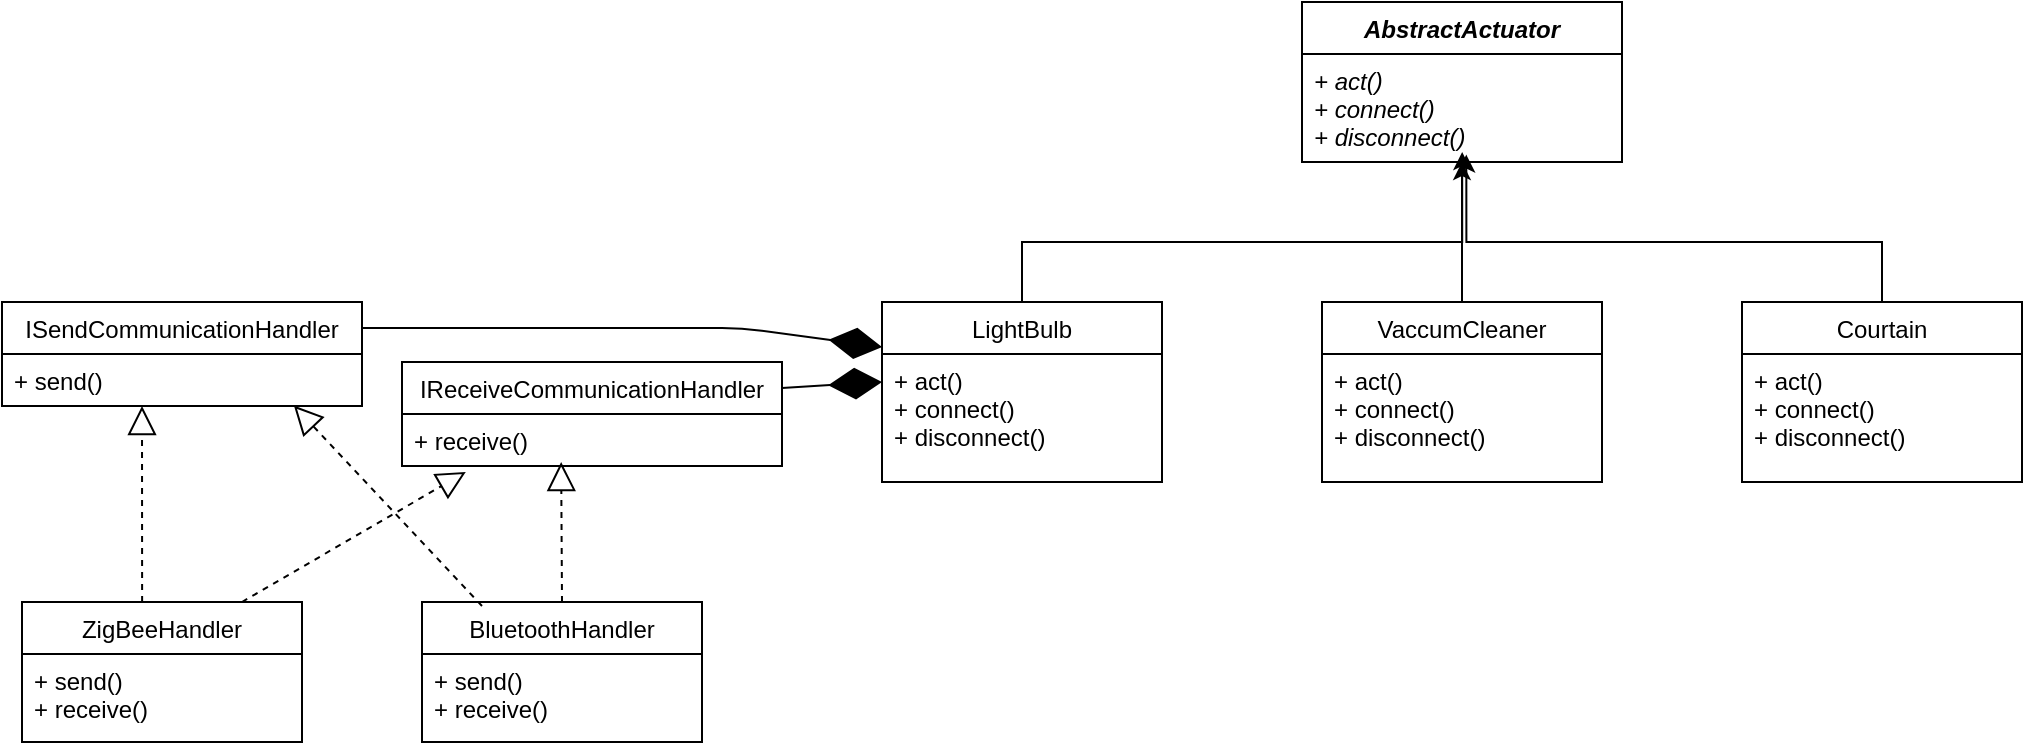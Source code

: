<mxfile version="13.7.8" type="device" pages="3"><diagram id="ro8GdG3NZLw4P2hUzosE" name="Actuator Domain"><mxGraphModel dx="1538" dy="846" grid="1" gridSize="10" guides="1" tooltips="1" connect="1" arrows="1" fold="1" page="1" pageScale="1" pageWidth="1100" pageHeight="850" math="0" shadow="0"><root><mxCell id="-OclRH18IVOowQMXRdL8-0"/><mxCell id="-OclRH18IVOowQMXRdL8-1" parent="-OclRH18IVOowQMXRdL8-0"/><mxCell id="TV2OSlmYSt5W_zbDsnPU-0" style="edgeStyle=orthogonalEdgeStyle;rounded=0;orthogonalLoop=1;jettySize=auto;html=1;" parent="-OclRH18IVOowQMXRdL8-1" source="TV2OSlmYSt5W_zbDsnPU-12" edge="1"><mxGeometry relative="1" as="geometry"><mxPoint x="750" y="120" as="targetPoint"/></mxGeometry></mxCell><mxCell id="TV2OSlmYSt5W_zbDsnPU-1" style="edgeStyle=orthogonalEdgeStyle;rounded=0;orthogonalLoop=1;jettySize=auto;html=1;entryX=0.451;entryY=1.012;entryDx=0;entryDy=0;entryPerimeter=0;" parent="-OclRH18IVOowQMXRdL8-1" source="TV2OSlmYSt5W_zbDsnPU-14" edge="1"><mxGeometry relative="1" as="geometry"><mxPoint x="752.16" y="116.312" as="targetPoint"/><Array as="points"><mxPoint x="960" y="160"/><mxPoint x="752" y="160"/></Array></mxGeometry></mxCell><mxCell id="TV2OSlmYSt5W_zbDsnPU-2" style="edgeStyle=orthogonalEdgeStyle;rounded=0;orthogonalLoop=1;jettySize=auto;html=1;entryX=0.438;entryY=0.962;entryDx=0;entryDy=0;entryPerimeter=0;" parent="-OclRH18IVOowQMXRdL8-1" source="TV2OSlmYSt5W_zbDsnPU-10" edge="1"><mxGeometry relative="1" as="geometry"><mxPoint x="750.08" y="115.012" as="targetPoint"/><Array as="points"><mxPoint x="530" y="160"/><mxPoint x="750" y="160"/></Array></mxGeometry></mxCell><mxCell id="TV2OSlmYSt5W_zbDsnPU-3" value="" style="endArrow=diamondThin;endFill=1;endSize=24;html=1;exitX=1;exitY=0.25;exitDx=0;exitDy=0;" parent="-OclRH18IVOowQMXRdL8-1" source="TV2OSlmYSt5W_zbDsnPU-8" edge="1"><mxGeometry width="160" relative="1" as="geometry"><mxPoint x="370" y="230" as="sourcePoint"/><mxPoint x="460" y="230" as="targetPoint"/></mxGeometry></mxCell><mxCell id="TV2OSlmYSt5W_zbDsnPU-10" value="LightBulb" style="swimlane;fontStyle=0;childLayout=stackLayout;horizontal=1;startSize=26;fillColor=none;horizontalStack=0;resizeParent=1;resizeParentMax=0;resizeLast=0;collapsible=1;marginBottom=0;" parent="-OclRH18IVOowQMXRdL8-1" vertex="1"><mxGeometry x="460" y="190" width="140" height="90" as="geometry"/></mxCell><mxCell id="TV2OSlmYSt5W_zbDsnPU-11" value="+ act()&#10;+ connect()&#10;+ disconnect()" style="text;strokeColor=none;fillColor=none;align=left;verticalAlign=top;spacingLeft=4;spacingRight=4;overflow=hidden;rotatable=0;points=[[0,0.5],[1,0.5]];portConstraint=eastwest;fontStyle=0" parent="TV2OSlmYSt5W_zbDsnPU-10" vertex="1"><mxGeometry y="26" width="140" height="64" as="geometry"/></mxCell><mxCell id="TV2OSlmYSt5W_zbDsnPU-12" value="VaccumCleaner" style="swimlane;fontStyle=0;childLayout=stackLayout;horizontal=1;startSize=26;fillColor=none;horizontalStack=0;resizeParent=1;resizeParentMax=0;resizeLast=0;collapsible=1;marginBottom=0;" parent="-OclRH18IVOowQMXRdL8-1" vertex="1"><mxGeometry x="680" y="190" width="140" height="90" as="geometry"/></mxCell><mxCell id="TV2OSlmYSt5W_zbDsnPU-13" value="+ act()&#10;+ connect()&#10;+ disconnect()" style="text;strokeColor=none;fillColor=none;align=left;verticalAlign=top;spacingLeft=4;spacingRight=4;overflow=hidden;rotatable=0;points=[[0,0.5],[1,0.5]];portConstraint=eastwest;" parent="TV2OSlmYSt5W_zbDsnPU-12" vertex="1"><mxGeometry y="26" width="140" height="64" as="geometry"/></mxCell><mxCell id="TV2OSlmYSt5W_zbDsnPU-14" value="Courtain" style="swimlane;fontStyle=0;childLayout=stackLayout;horizontal=1;startSize=26;fillColor=none;horizontalStack=0;resizeParent=1;resizeParentMax=0;resizeLast=0;collapsible=1;marginBottom=0;" parent="-OclRH18IVOowQMXRdL8-1" vertex="1"><mxGeometry x="890" y="190" width="140" height="90" as="geometry"/></mxCell><mxCell id="TV2OSlmYSt5W_zbDsnPU-15" value="+ act()&#10;+ connect()&#10;+ disconnect()" style="text;strokeColor=none;fillColor=none;align=left;verticalAlign=top;spacingLeft=4;spacingRight=4;overflow=hidden;rotatable=0;points=[[0,0.5],[1,0.5]];portConstraint=eastwest;" parent="TV2OSlmYSt5W_zbDsnPU-14" vertex="1"><mxGeometry y="26" width="140" height="64" as="geometry"/></mxCell><mxCell id="mn8QlTB1GQbyI71_WtXp-2" value="" style="endArrow=diamondThin;endFill=1;endSize=24;html=1;entryX=0;entryY=0.25;entryDx=0;entryDy=0;exitX=1;exitY=0.25;exitDx=0;exitDy=0;" parent="-OclRH18IVOowQMXRdL8-1" source="mn8QlTB1GQbyI71_WtXp-0" target="TV2OSlmYSt5W_zbDsnPU-10" edge="1"><mxGeometry width="160" relative="1" as="geometry"><mxPoint x="370" y="125.58" as="sourcePoint"/><mxPoint x="460" y="125.58" as="targetPoint"/><Array as="points"><mxPoint x="390" y="203"/></Array></mxGeometry></mxCell><mxCell id="mn8QlTB1GQbyI71_WtXp-0" value="ISendCommunicationHandler" style="swimlane;fontStyle=0;childLayout=stackLayout;horizontal=1;startSize=26;fillColor=none;horizontalStack=0;resizeParent=1;resizeParentMax=0;resizeLast=0;collapsible=1;marginBottom=0;" parent="-OclRH18IVOowQMXRdL8-1" vertex="1"><mxGeometry x="20" y="190" width="180" height="52" as="geometry"/></mxCell><mxCell id="mn8QlTB1GQbyI71_WtXp-1" value="+ send()" style="text;strokeColor=none;fillColor=none;align=left;verticalAlign=top;spacingLeft=4;spacingRight=4;overflow=hidden;rotatable=0;points=[[0,0.5],[1,0.5]];portConstraint=eastwest;" parent="mn8QlTB1GQbyI71_WtXp-0" vertex="1"><mxGeometry y="26" width="180" height="26" as="geometry"/></mxCell><mxCell id="TV2OSlmYSt5W_zbDsnPU-8" value="IReceiveCommunicationHandler" style="swimlane;fontStyle=0;childLayout=stackLayout;horizontal=1;startSize=26;fillColor=none;horizontalStack=0;resizeParent=1;resizeParentMax=0;resizeLast=0;collapsible=1;marginBottom=0;" parent="-OclRH18IVOowQMXRdL8-1" vertex="1"><mxGeometry x="220" y="220" width="190" height="52" as="geometry"/></mxCell><mxCell id="TV2OSlmYSt5W_zbDsnPU-9" value="+ receive()" style="text;strokeColor=none;fillColor=none;align=left;verticalAlign=top;spacingLeft=4;spacingRight=4;overflow=hidden;rotatable=0;points=[[0,0.5],[1,0.5]];portConstraint=eastwest;" parent="TV2OSlmYSt5W_zbDsnPU-8" vertex="1"><mxGeometry y="26" width="190" height="26" as="geometry"/></mxCell><mxCell id="TV2OSlmYSt5W_zbDsnPU-6" value="BluetoothHandler" style="swimlane;fontStyle=0;childLayout=stackLayout;horizontal=1;startSize=26;fillColor=none;horizontalStack=0;resizeParent=1;resizeParentMax=0;resizeLast=0;collapsible=1;marginBottom=0;" parent="-OclRH18IVOowQMXRdL8-1" vertex="1"><mxGeometry x="230" y="340" width="140" height="70" as="geometry"/></mxCell><mxCell id="TV2OSlmYSt5W_zbDsnPU-7" value="+ send()&#10;+ receive()" style="text;strokeColor=none;fillColor=none;align=left;verticalAlign=top;spacingLeft=4;spacingRight=4;overflow=hidden;rotatable=0;points=[[0,0.5],[1,0.5]];portConstraint=eastwest;" parent="TV2OSlmYSt5W_zbDsnPU-6" vertex="1"><mxGeometry y="26" width="140" height="44" as="geometry"/></mxCell><mxCell id="TV2OSlmYSt5W_zbDsnPU-18" value="ZigBeeHandler" style="swimlane;fontStyle=0;childLayout=stackLayout;horizontal=1;startSize=26;fillColor=none;horizontalStack=0;resizeParent=1;resizeParentMax=0;resizeLast=0;collapsible=1;marginBottom=0;" parent="-OclRH18IVOowQMXRdL8-1" vertex="1"><mxGeometry x="30" y="340" width="140" height="70" as="geometry"/></mxCell><mxCell id="TV2OSlmYSt5W_zbDsnPU-19" value="+ send()&#10;+ receive()" style="text;strokeColor=none;fillColor=none;align=left;verticalAlign=top;spacingLeft=4;spacingRight=4;overflow=hidden;rotatable=0;points=[[0,0.5],[1,0.5]];portConstraint=eastwest;" parent="TV2OSlmYSt5W_zbDsnPU-18" vertex="1"><mxGeometry y="26" width="140" height="44" as="geometry"/></mxCell><mxCell id="mn8QlTB1GQbyI71_WtXp-5" value="" style="endArrow=block;dashed=1;endFill=0;endSize=12;html=1;" parent="-OclRH18IVOowQMXRdL8-1" edge="1"><mxGeometry width="160" relative="1" as="geometry"><mxPoint x="300" y="340" as="sourcePoint"/><mxPoint x="299.58" y="270" as="targetPoint"/></mxGeometry></mxCell><mxCell id="mn8QlTB1GQbyI71_WtXp-6" value="" style="endArrow=block;dashed=1;endFill=0;endSize=12;html=1;entryX=0.811;entryY=0.993;entryDx=0;entryDy=0;entryPerimeter=0;" parent="-OclRH18IVOowQMXRdL8-1" target="mn8QlTB1GQbyI71_WtXp-1" edge="1"><mxGeometry width="160" relative="1" as="geometry"><mxPoint x="260" y="342" as="sourcePoint"/><mxPoint x="260.0" y="272" as="targetPoint"/></mxGeometry></mxCell><mxCell id="mn8QlTB1GQbyI71_WtXp-7" value="" style="endArrow=block;dashed=1;endFill=0;endSize=12;html=1;entryX=0.168;entryY=1.113;entryDx=0;entryDy=0;entryPerimeter=0;" parent="-OclRH18IVOowQMXRdL8-1" target="TV2OSlmYSt5W_zbDsnPU-9" edge="1"><mxGeometry width="160" relative="1" as="geometry"><mxPoint x="140" y="340.0" as="sourcePoint"/><mxPoint x="190" y="259.82" as="targetPoint"/></mxGeometry></mxCell><mxCell id="mn8QlTB1GQbyI71_WtXp-8" value="" style="endArrow=block;dashed=1;endFill=0;endSize=12;html=1;exitX=0.429;exitY=0;exitDx=0;exitDy=0;exitPerimeter=0;" parent="-OclRH18IVOowQMXRdL8-1" source="TV2OSlmYSt5W_zbDsnPU-18" edge="1"><mxGeometry width="160" relative="1" as="geometry"><mxPoint x="90.42" y="312" as="sourcePoint"/><mxPoint x="90.0" y="242" as="targetPoint"/></mxGeometry></mxCell><mxCell id="SJkpeTOXxIacqq6Zwf7n-0" value="AbstractActuator" style="swimlane;fontStyle=3;align=center;verticalAlign=top;childLayout=stackLayout;horizontal=1;startSize=26;horizontalStack=0;resizeParent=1;resizeParentMax=0;resizeLast=0;collapsible=1;marginBottom=0;" parent="-OclRH18IVOowQMXRdL8-1" vertex="1"><mxGeometry x="670" y="40" width="160" height="80" as="geometry"/></mxCell><mxCell id="SJkpeTOXxIacqq6Zwf7n-1" value="+ act()&#10;+ connect()&#10;+ disconnect()" style="text;strokeColor=none;fillColor=none;align=left;verticalAlign=top;spacingLeft=4;spacingRight=4;overflow=hidden;rotatable=0;points=[[0,0.5],[1,0.5]];portConstraint=eastwest;fontStyle=2" parent="SJkpeTOXxIacqq6Zwf7n-0" vertex="1"><mxGeometry y="26" width="160" height="54" as="geometry"/></mxCell></root></mxGraphModel></diagram><diagram id="LzM7N2_sgFwmF0wurs1R" name="Sensor Domain"><mxGraphModel dx="1538" dy="846" grid="1" gridSize="10" guides="1" tooltips="1" connect="1" arrows="1" fold="1" page="1" pageScale="1" pageWidth="1100" pageHeight="850" math="0" shadow="0"><root><mxCell id="41asLU3Lht6zcD7Gur9A-0"/><mxCell id="41asLU3Lht6zcD7Gur9A-1" parent="41asLU3Lht6zcD7Gur9A-0"/><mxCell id="iwNY-yz3CutK-7QVfWqB-15" style="edgeStyle=orthogonalEdgeStyle;rounded=0;orthogonalLoop=1;jettySize=auto;html=1;" parent="41asLU3Lht6zcD7Gur9A-1" source="iwNY-yz3CutK-7QVfWqB-4" edge="1"><mxGeometry relative="1" as="geometry"><mxPoint x="750" y="140" as="targetPoint"/></mxGeometry></mxCell><mxCell id="iwNY-yz3CutK-7QVfWqB-16" style="edgeStyle=orthogonalEdgeStyle;rounded=0;orthogonalLoop=1;jettySize=auto;html=1;" parent="41asLU3Lht6zcD7Gur9A-1" source="iwNY-yz3CutK-7QVfWqB-8" target="41asLU3Lht6zcD7Gur9A-15" edge="1"><mxGeometry relative="1" as="geometry"/></mxCell><mxCell id="iwNY-yz3CutK-7QVfWqB-14" style="edgeStyle=orthogonalEdgeStyle;rounded=0;orthogonalLoop=1;jettySize=auto;html=1;entryX=-0.012;entryY=0.605;entryDx=0;entryDy=0;entryPerimeter=0;" parent="41asLU3Lht6zcD7Gur9A-1" source="iwNY-yz3CutK-7QVfWqB-0" target="41asLU3Lht6zcD7Gur9A-15" edge="1"><mxGeometry relative="1" as="geometry"/></mxCell><mxCell id="iwNY-yz3CutK-7QVfWqB-17" value="" style="endArrow=diamondThin;endFill=1;endSize=24;html=1;" parent="41asLU3Lht6zcD7Gur9A-1" edge="1"><mxGeometry width="160" relative="1" as="geometry"><mxPoint x="370" y="220" as="sourcePoint"/><mxPoint x="460" y="220" as="targetPoint"/></mxGeometry></mxCell><mxCell id="iwNY-yz3CutK-7QVfWqB-28" style="edgeStyle=orthogonalEdgeStyle;rounded=0;orthogonalLoop=1;jettySize=auto;html=1;" parent="41asLU3Lht6zcD7Gur9A-1" edge="1"><mxGeometry relative="1" as="geometry"><mxPoint x="140" y="349" as="sourcePoint"/><mxPoint x="300" y="248" as="targetPoint"/><Array as="points"><mxPoint x="140" y="310"/><mxPoint x="300" y="310"/></Array></mxGeometry></mxCell><mxCell id="iwNY-yz3CutK-7QVfWqB-29" style="edgeStyle=orthogonalEdgeStyle;rounded=0;orthogonalLoop=1;jettySize=auto;html=1;" parent="41asLU3Lht6zcD7Gur9A-1" edge="1"><mxGeometry relative="1" as="geometry"><mxPoint x="300" y="349" as="sourcePoint"/><mxPoint x="300" y="248" as="targetPoint"/><Array as="points"><mxPoint x="300" y="300"/><mxPoint x="300" y="300"/></Array></mxGeometry></mxCell><mxCell id="iwNY-yz3CutK-7QVfWqB-0" value="TemperatureSensor" style="swimlane;fontStyle=0;childLayout=stackLayout;horizontal=1;startSize=26;fillColor=none;horizontalStack=0;resizeParent=1;resizeParentMax=0;resizeLast=0;collapsible=1;marginBottom=0;" parent="41asLU3Lht6zcD7Gur9A-1" vertex="1"><mxGeometry x="460" y="190" width="140" height="100" as="geometry"/></mxCell><mxCell id="iwNY-yz3CutK-7QVfWqB-3" value="+ sense()&#10;+ sendInfo()&#10;+ connect()&#10;+disconnect()" style="text;strokeColor=none;fillColor=none;align=left;verticalAlign=top;spacingLeft=4;spacingRight=4;overflow=hidden;rotatable=0;points=[[0,0.5],[1,0.5]];portConstraint=eastwest;fontStyle=0" parent="iwNY-yz3CutK-7QVfWqB-0" vertex="1"><mxGeometry y="26" width="140" height="74" as="geometry"/></mxCell><mxCell id="iwNY-yz3CutK-7QVfWqB-4" value="HumiditySensor" style="swimlane;fontStyle=0;childLayout=stackLayout;horizontal=1;startSize=26;fillColor=none;horizontalStack=0;resizeParent=1;resizeParentMax=0;resizeLast=0;collapsible=1;marginBottom=0;" parent="41asLU3Lht6zcD7Gur9A-1" vertex="1"><mxGeometry x="680" y="190" width="140" height="100" as="geometry"/></mxCell><mxCell id="iwNY-yz3CutK-7QVfWqB-7" value="+ sense()&#10;+ sendInfo()&#10;+ connect()&#10;+disconnect()" style="text;strokeColor=none;fillColor=none;align=left;verticalAlign=top;spacingLeft=4;spacingRight=4;overflow=hidden;rotatable=0;points=[[0,0.5],[1,0.5]];portConstraint=eastwest;fontStyle=0" parent="iwNY-yz3CutK-7QVfWqB-4" vertex="1"><mxGeometry y="26" width="140" height="74" as="geometry"/></mxCell><mxCell id="iwNY-yz3CutK-7QVfWqB-8" value="MotionSensor" style="swimlane;fontStyle=0;childLayout=stackLayout;horizontal=1;startSize=26;fillColor=none;horizontalStack=0;resizeParent=1;resizeParentMax=0;resizeLast=0;collapsible=1;marginBottom=0;" parent="41asLU3Lht6zcD7Gur9A-1" vertex="1"><mxGeometry x="890" y="190" width="140" height="100" as="geometry"/></mxCell><mxCell id="iwNY-yz3CutK-7QVfWqB-11" value="+ sense()&#10;+ sendInfo()&#10;+ connect()&#10;+disconnect()" style="text;strokeColor=none;fillColor=none;align=left;verticalAlign=top;spacingLeft=4;spacingRight=4;overflow=hidden;rotatable=0;points=[[0,0.5],[1,0.5]];portConstraint=eastwest;" parent="iwNY-yz3CutK-7QVfWqB-8" vertex="1"><mxGeometry y="26" width="140" height="74" as="geometry"/></mxCell><mxCell id="41asLU3Lht6zcD7Gur9A-12" value="AbstractSensor" style="swimlane;fontStyle=2;childLayout=stackLayout;horizontal=1;startSize=26;fillColor=none;horizontalStack=0;resizeParent=1;resizeParentMax=0;resizeLast=0;collapsible=1;marginBottom=0;" parent="41asLU3Lht6zcD7Gur9A-1" vertex="1"><mxGeometry x="690" y="40" width="140" height="100" as="geometry"/></mxCell><mxCell id="41asLU3Lht6zcD7Gur9A-15" value="+ sense()&#10;+ sendInfo()&#10;+ connect()&#10;+disconnect()" style="text;strokeColor=none;fillColor=none;align=left;verticalAlign=top;spacingLeft=4;spacingRight=4;overflow=hidden;rotatable=0;points=[[0,0.5],[1,0.5]];portConstraint=eastwest;fontStyle=2" parent="41asLU3Lht6zcD7Gur9A-12" vertex="1"><mxGeometry y="26" width="140" height="74" as="geometry"/></mxCell><mxCell id="4bAZQ9S9QI_AGE8DXz9m-0" value="ISendCommunicationHandler" style="swimlane;fontStyle=0;childLayout=stackLayout;horizontal=1;startSize=26;fillColor=none;horizontalStack=0;resizeParent=1;resizeParentMax=0;resizeLast=0;collapsible=1;marginBottom=0;" parent="41asLU3Lht6zcD7Gur9A-1" vertex="1"><mxGeometry x="190" y="200" width="180" height="52" as="geometry"/></mxCell><mxCell id="4bAZQ9S9QI_AGE8DXz9m-1" value="+ send()" style="text;strokeColor=none;fillColor=none;align=left;verticalAlign=top;spacingLeft=4;spacingRight=4;overflow=hidden;rotatable=0;points=[[0,0.5],[1,0.5]];portConstraint=eastwest;" parent="4bAZQ9S9QI_AGE8DXz9m-0" vertex="1"><mxGeometry y="26" width="180" height="26" as="geometry"/></mxCell><mxCell id="lV36Ht6xcKgJVDreybua-4" value="BluetoothHandler" style="swimlane;fontStyle=0;childLayout=stackLayout;horizontal=1;startSize=26;fillColor=none;horizontalStack=0;resizeParent=1;resizeParentMax=0;resizeLast=0;collapsible=1;marginBottom=0;" parent="41asLU3Lht6zcD7Gur9A-1" vertex="1"><mxGeometry x="240" y="350" width="140" height="70" as="geometry"/></mxCell><mxCell id="lV36Ht6xcKgJVDreybua-5" value="+ send()&#10;+ receive()" style="text;strokeColor=none;fillColor=none;align=left;verticalAlign=top;spacingLeft=4;spacingRight=4;overflow=hidden;rotatable=0;points=[[0,0.5],[1,0.5]];portConstraint=eastwest;" parent="lV36Ht6xcKgJVDreybua-4" vertex="1"><mxGeometry y="26" width="140" height="44" as="geometry"/></mxCell><mxCell id="lV36Ht6xcKgJVDreybua-6" value="ZigBeeHandler" style="swimlane;fontStyle=0;childLayout=stackLayout;horizontal=1;startSize=26;fillColor=none;horizontalStack=0;resizeParent=1;resizeParentMax=0;resizeLast=0;collapsible=1;marginBottom=0;" parent="41asLU3Lht6zcD7Gur9A-1" vertex="1"><mxGeometry x="40" y="350" width="140" height="70" as="geometry"/></mxCell><mxCell id="lV36Ht6xcKgJVDreybua-7" value="+ send()&#10;+ receive()" style="text;strokeColor=none;fillColor=none;align=left;verticalAlign=top;spacingLeft=4;spacingRight=4;overflow=hidden;rotatable=0;points=[[0,0.5],[1,0.5]];portConstraint=eastwest;" parent="lV36Ht6xcKgJVDreybua-6" vertex="1"><mxGeometry y="26" width="140" height="44" as="geometry"/></mxCell></root></mxGraphModel></diagram><diagram id="-DA3yOhJrs75YxF_aAcX" name="Page-6"><mxGraphModel dx="3297" dy="1209" grid="1" gridSize="10" guides="1" tooltips="1" connect="1" arrows="1" fold="1" page="1" pageScale="1" pageWidth="1100" pageHeight="850" math="0" shadow="0"><root><mxCell id="s73eVonxJGU-Df75ncPL-0"/><mxCell id="s73eVonxJGU-Df75ncPL-1" parent="s73eVonxJGU-Df75ncPL-0"/><mxCell id="da1yrMn-F6lypCbw3D-A-13" value="" style="endArrow=none;html=1;" edge="1" parent="s73eVonxJGU-Df75ncPL-1"><mxGeometry width="50" height="50" relative="1" as="geometry"><mxPoint x="300" y="410" as="sourcePoint"/><mxPoint x="730" y="410" as="targetPoint"/></mxGeometry></mxCell><mxCell id="da1yrMn-F6lypCbw3D-A-14" value="" style="endArrow=classic;html=1;entryX=0.5;entryY=1.037;entryDx=0;entryDy=0;entryPerimeter=0;" edge="1" parent="s73eVonxJGU-Df75ncPL-1" target="da1yrMn-F6lypCbw3D-A-10"><mxGeometry width="50" height="50" relative="1" as="geometry"><mxPoint x="519.71" y="410" as="sourcePoint"/><mxPoint x="519.71" y="380" as="targetPoint"/></mxGeometry></mxCell><mxCell id="da1yrMn-F6lypCbw3D-A-15" value="" style="endArrow=none;html=1;" edge="1" parent="s73eVonxJGU-Df75ncPL-1"><mxGeometry width="50" height="50" relative="1" as="geometry"><mxPoint x="299.58" y="460" as="sourcePoint"/><mxPoint x="299.58" y="410" as="targetPoint"/></mxGeometry></mxCell><mxCell id="da1yrMn-F6lypCbw3D-A-16" value="" style="endArrow=none;html=1;" edge="1" parent="s73eVonxJGU-Df75ncPL-1"><mxGeometry width="50" height="50" relative="1" as="geometry"><mxPoint x="519.71" y="460" as="sourcePoint"/><mxPoint x="519.71" y="410" as="targetPoint"/></mxGeometry></mxCell><mxCell id="da1yrMn-F6lypCbw3D-A-17" value="" style="endArrow=none;html=1;" edge="1" parent="s73eVonxJGU-Df75ncPL-1"><mxGeometry width="50" height="50" relative="1" as="geometry"><mxPoint x="729.71" y="460" as="sourcePoint"/><mxPoint x="729.71" y="410" as="targetPoint"/></mxGeometry></mxCell><mxCell id="da1yrMn-F6lypCbw3D-A-18" value="implements" style="text;html=1;strokeColor=none;fillColor=none;align=center;verticalAlign=middle;whiteSpace=wrap;rounded=0;" vertex="1" parent="s73eVonxJGU-Df75ncPL-1"><mxGeometry x="540" y="390" width="40" height="20" as="geometry"/></mxCell><mxCell id="yHA-x2E08DUfk_bQ417R-17" value="" style="endArrow=none;html=1;" edge="1" parent="s73eVonxJGU-Df75ncPL-1"><mxGeometry width="50" height="50" relative="1" as="geometry"><mxPoint x="-850" y="336" as="sourcePoint"/><mxPoint x="-420.0" y="336" as="targetPoint"/></mxGeometry></mxCell><mxCell id="yHA-x2E08DUfk_bQ417R-18" value="" style="endArrow=classic;html=1;" edge="1" parent="s73eVonxJGU-Df75ncPL-1"><mxGeometry width="50" height="50" relative="1" as="geometry"><mxPoint x="-630.29" y="336" as="sourcePoint"/><mxPoint x="-630" y="290" as="targetPoint"/></mxGeometry></mxCell><mxCell id="yHA-x2E08DUfk_bQ417R-19" value="" style="endArrow=none;html=1;" edge="1" parent="s73eVonxJGU-Df75ncPL-1"><mxGeometry width="50" height="50" relative="1" as="geometry"><mxPoint x="-850.42" y="386" as="sourcePoint"/><mxPoint x="-850.42" y="336" as="targetPoint"/></mxGeometry></mxCell><mxCell id="yHA-x2E08DUfk_bQ417R-20" value="" style="endArrow=none;html=1;" edge="1" parent="s73eVonxJGU-Df75ncPL-1"><mxGeometry width="50" height="50" relative="1" as="geometry"><mxPoint x="-630.29" y="386" as="sourcePoint"/><mxPoint x="-630.29" y="336" as="targetPoint"/></mxGeometry></mxCell><mxCell id="yHA-x2E08DUfk_bQ417R-21" value="" style="endArrow=none;html=1;" edge="1" parent="s73eVonxJGU-Df75ncPL-1"><mxGeometry width="50" height="50" relative="1" as="geometry"><mxPoint x="-420.29" y="386" as="sourcePoint"/><mxPoint x="-420.29" y="336" as="targetPoint"/></mxGeometry></mxCell><mxCell id="yHA-x2E08DUfk_bQ417R-33" value="implements" style="text;html=1;strokeColor=none;fillColor=none;align=center;verticalAlign=middle;whiteSpace=wrap;rounded=0;" vertex="1" parent="s73eVonxJGU-Df75ncPL-1"><mxGeometry x="-610" y="316" width="40" height="20" as="geometry"/></mxCell><mxCell id="yHA-x2E08DUfk_bQ417R-40" value="" style="endArrow=classic;html=1;exitX=1.013;exitY=0.582;exitDx=0;exitDy=0;exitPerimeter=0;" edge="1" parent="s73eVonxJGU-Df75ncPL-1" source="yHA-x2E08DUfk_bQ417R-30"><mxGeometry width="50" height="50" relative="1" as="geometry"><mxPoint x="-540" y="261" as="sourcePoint"/><mxPoint x="-360" y="261" as="targetPoint"/></mxGeometry></mxCell><mxCell id="yHA-x2E08DUfk_bQ417R-42" value="(subject)" style="text;html=1;strokeColor=none;fillColor=none;align=center;verticalAlign=middle;whiteSpace=wrap;rounded=0;" vertex="1" parent="s73eVonxJGU-Df75ncPL-1"><mxGeometry x="-970" y="160" width="40" height="20" as="geometry"/></mxCell><mxCell id="yHA-x2E08DUfk_bQ417R-44" value="uses" style="text;html=1;strokeColor=none;fillColor=none;align=center;verticalAlign=middle;whiteSpace=wrap;rounded=0;" vertex="1" parent="s73eVonxJGU-Df75ncPL-1"><mxGeometry x="-500" y="240" width="40" height="20" as="geometry"/></mxCell><mxCell id="yHA-x2E08DUfk_bQ417R-48" value="" style="endArrow=diamondThin;endFill=1;endSize=24;html=1;" edge="1" parent="s73eVonxJGU-Df75ncPL-1"><mxGeometry width="160" relative="1" as="geometry"><mxPoint x="-870" y="255.58" as="sourcePoint"/><mxPoint x="-710" y="255.58" as="targetPoint"/></mxGeometry></mxCell><mxCell id="yHA-x2E08DUfk_bQ417R-50" value="" style="endArrow=diamondThin;endFill=1;endSize=24;html=1;" edge="1" parent="s73eVonxJGU-Df75ncPL-1"><mxGeometry width="160" relative="1" as="geometry"><mxPoint x="350" y="169" as="sourcePoint"/><mxPoint x="220" y="169" as="targetPoint"/></mxGeometry></mxCell><mxCell id="yHA-x2E08DUfk_bQ417R-51" value="" style="endArrow=diamondThin;endFill=1;endSize=24;html=1;" edge="1" parent="s73eVonxJGU-Df75ncPL-1"><mxGeometry width="160" relative="1" as="geometry"><mxPoint x="440" y="316" as="sourcePoint"/><mxPoint x="220" y="316" as="targetPoint"/></mxGeometry></mxCell><mxCell id="yHA-x2E08DUfk_bQ417R-46" value="Factory" style="swimlane;fontStyle=1;childLayout=stackLayout;horizontal=1;startSize=26;fillColor=none;horizontalStack=0;resizeParent=1;resizeParentMax=0;resizeLast=0;collapsible=1;marginBottom=0;" vertex="1" parent="s73eVonxJGU-Df75ncPL-1"><mxGeometry x="-360" y="216" width="170" height="90" as="geometry"/></mxCell><mxCell id="yHA-x2E08DUfk_bQ417R-47" value="+ getReadingsHub()&#10;- createSingleReadingsHub()" style="text;strokeColor=none;fillColor=none;align=left;verticalAlign=top;spacingLeft=4;spacingRight=4;overflow=hidden;rotatable=0;points=[[0,0.5],[1,0.5]];portConstraint=eastwest;" vertex="1" parent="yHA-x2E08DUfk_bQ417R-46"><mxGeometry y="26" width="170" height="64" as="geometry"/></mxCell><mxCell id="yHA-x2E08DUfk_bQ417R-23" value="HumiditySensor" style="swimlane;fontStyle=0;childLayout=stackLayout;horizontal=1;startSize=26;fillColor=none;horizontalStack=0;resizeParent=1;resizeParentMax=0;resizeLast=0;collapsible=1;marginBottom=0;" vertex="1" parent="s73eVonxJGU-Df75ncPL-1"><mxGeometry x="-920" y="386" width="140" height="120" as="geometry"/></mxCell><mxCell id="yHA-x2E08DUfk_bQ417R-24" value="+ read()&#10;" style="text;strokeColor=none;fillColor=none;align=left;verticalAlign=top;spacingLeft=4;spacingRight=4;overflow=hidden;rotatable=0;points=[[0,0.5],[1,0.5]];portConstraint=eastwest;fontStyle=0" vertex="1" parent="yHA-x2E08DUfk_bQ417R-23"><mxGeometry y="26" width="140" height="94" as="geometry"/></mxCell><mxCell id="yHA-x2E08DUfk_bQ417R-25" value="TemperatureSensor" style="swimlane;fontStyle=0;childLayout=stackLayout;horizontal=1;startSize=26;fillColor=none;horizontalStack=0;resizeParent=1;resizeParentMax=0;resizeLast=0;collapsible=1;marginBottom=0;" vertex="1" parent="s73eVonxJGU-Df75ncPL-1"><mxGeometry x="-700" y="386" width="140" height="120" as="geometry"/></mxCell><mxCell id="yHA-x2E08DUfk_bQ417R-26" value="+ read()&#10;" style="text;strokeColor=none;fillColor=none;align=left;verticalAlign=top;spacingLeft=4;spacingRight=4;overflow=hidden;rotatable=0;points=[[0,0.5],[1,0.5]];portConstraint=eastwest;" vertex="1" parent="yHA-x2E08DUfk_bQ417R-25"><mxGeometry y="26" width="140" height="94" as="geometry"/></mxCell><mxCell id="yHA-x2E08DUfk_bQ417R-27" value="MontionSensor" style="swimlane;fontStyle=0;childLayout=stackLayout;horizontal=1;startSize=26;fillColor=none;horizontalStack=0;resizeParent=1;resizeParentMax=0;resizeLast=0;collapsible=1;marginBottom=0;" vertex="1" parent="s73eVonxJGU-Df75ncPL-1"><mxGeometry x="-490" y="386" width="140" height="120" as="geometry"/></mxCell><mxCell id="yHA-x2E08DUfk_bQ417R-28" value="+ read()" style="text;strokeColor=none;fillColor=none;align=left;verticalAlign=top;spacingLeft=4;spacingRight=4;overflow=hidden;rotatable=0;points=[[0,0.5],[1,0.5]];portConstraint=eastwest;" vertex="1" parent="yHA-x2E08DUfk_bQ417R-27"><mxGeometry y="26" width="140" height="94" as="geometry"/></mxCell><mxCell id="yHA-x2E08DUfk_bQ417R-29" value="Sensor" style="swimlane;fontStyle=1;align=center;verticalAlign=top;childLayout=stackLayout;horizontal=1;startSize=26;horizontalStack=0;resizeParent=1;resizeParentMax=0;resizeLast=0;collapsible=1;marginBottom=0;" vertex="1" parent="s73eVonxJGU-Df75ncPL-1"><mxGeometry x="-710" y="190" width="160" height="100" as="geometry"/></mxCell><mxCell id="yHA-x2E08DUfk_bQ417R-30" value="- Hub Hub&#10;&#10;+ read()&#10;+ addReading" style="text;strokeColor=none;fillColor=none;align=left;verticalAlign=top;spacingLeft=4;spacingRight=4;overflow=hidden;rotatable=0;points=[[0,0.5],[1,0.5]];portConstraint=eastwest;fontStyle=2" vertex="1" parent="yHA-x2E08DUfk_bQ417R-29"><mxGeometry y="26" width="160" height="74" as="geometry"/></mxCell><mxCell id="yHA-x2E08DUfk_bQ417R-38" value="Hub (1)" style="swimlane;fontStyle=1;align=center;verticalAlign=top;childLayout=stackLayout;horizontal=1;startSize=26;horizontalStack=0;resizeParent=1;resizeParentMax=0;resizeLast=0;collapsible=1;marginBottom=0;" vertex="1" parent="s73eVonxJGU-Df75ncPL-1"><mxGeometry x="-1030" y="186" width="160" height="130" as="geometry"/></mxCell><mxCell id="yHA-x2E08DUfk_bQ417R-39" value="- Queue Readings&#10;- List&lt;IAction&gt; Actions&#10;&#10;+ addReading()&#10;+ addAction()&#10;- notifyAction()" style="text;strokeColor=none;fillColor=none;align=left;verticalAlign=top;spacingLeft=4;spacingRight=4;overflow=hidden;rotatable=0;points=[[0,0.5],[1,0.5]];portConstraint=eastwest;fontStyle=0" vertex="1" parent="yHA-x2E08DUfk_bQ417R-38"><mxGeometry y="26" width="160" height="104" as="geometry"/></mxCell><mxCell id="yHA-x2E08DUfk_bQ417R-36" value="Condition" style="swimlane;fontStyle=1;align=center;verticalAlign=top;childLayout=stackLayout;horizontal=1;startSize=26;horizontalStack=0;resizeParent=1;resizeParentMax=0;resizeLast=0;collapsible=1;marginBottom=0;" vertex="1" parent="s73eVonxJGU-Df75ncPL-1"><mxGeometry x="350" y="80" width="160" height="130" as="geometry"/></mxCell><mxCell id="yHA-x2E08DUfk_bQ417R-37" value="- double Reference&#10;- enum Operator&#10;- double Value&#10;-int sensorId&#10;&#10;+ setValue()&#10;+ isMet()&#10;&#10;" style="text;strokeColor=none;fillColor=none;align=left;verticalAlign=top;spacingLeft=4;spacingRight=4;overflow=hidden;rotatable=0;points=[[0,0.5],[1,0.5]];portConstraint=eastwest;fontStyle=0" vertex="1" parent="yHA-x2E08DUfk_bQ417R-36"><mxGeometry y="26" width="160" height="104" as="geometry"/></mxCell><mxCell id="yHA-x2E08DUfk_bQ417R-34" value="Action" style="swimlane;fontStyle=1;align=center;verticalAlign=top;childLayout=stackLayout;horizontal=1;startSize=26;horizontalStack=0;resizeParent=1;resizeParentMax=0;resizeLast=0;collapsible=1;marginBottom=0;" vertex="1" parent="s73eVonxJGU-Df75ncPL-1"><mxGeometry x="60" y="110" width="160" height="220" as="geometry"/></mxCell><mxCell id="yHA-x2E08DUfk_bQ417R-35" value="- List&lt;IActuator&gt;&#10;- List&lt;Condition&gt;&#10;&#10;+ notify()&#10;+ addActuator()&#10;+ removeActuator()&#10;+ execute()&#10;- notifyActuator()&#10;&#10;" style="text;strokeColor=none;fillColor=none;align=left;verticalAlign=top;spacingLeft=4;spacingRight=4;overflow=hidden;rotatable=0;points=[[0,0.5],[1,0.5]];portConstraint=eastwest;fontStyle=0" vertex="1" parent="yHA-x2E08DUfk_bQ417R-34"><mxGeometry y="26" width="160" height="194" as="geometry"/></mxCell><mxCell id="da1yrMn-F6lypCbw3D-A-3" value="LightBulb" style="swimlane;fontStyle=0;childLayout=stackLayout;horizontal=1;startSize=26;fillColor=none;horizontalStack=0;resizeParent=1;resizeParentMax=0;resizeLast=0;collapsible=1;marginBottom=0;" vertex="1" parent="s73eVonxJGU-Df75ncPL-1"><mxGeometry x="230" y="460" width="140" height="90" as="geometry"/></mxCell><mxCell id="da1yrMn-F6lypCbw3D-A-4" value="+ act()" style="text;strokeColor=none;fillColor=none;align=left;verticalAlign=top;spacingLeft=4;spacingRight=4;overflow=hidden;rotatable=0;points=[[0,0.5],[1,0.5]];portConstraint=eastwest;fontStyle=0" vertex="1" parent="da1yrMn-F6lypCbw3D-A-3"><mxGeometry y="26" width="140" height="64" as="geometry"/></mxCell><mxCell id="da1yrMn-F6lypCbw3D-A-5" value="VaccumCleaner" style="swimlane;fontStyle=0;childLayout=stackLayout;horizontal=1;startSize=26;fillColor=none;horizontalStack=0;resizeParent=1;resizeParentMax=0;resizeLast=0;collapsible=1;marginBottom=0;" vertex="1" parent="s73eVonxJGU-Df75ncPL-1"><mxGeometry x="450" y="460" width="140" height="90" as="geometry"/></mxCell><mxCell id="da1yrMn-F6lypCbw3D-A-6" value="+ act()" style="text;strokeColor=none;fillColor=none;align=left;verticalAlign=top;spacingLeft=4;spacingRight=4;overflow=hidden;rotatable=0;points=[[0,0.5],[1,0.5]];portConstraint=eastwest;" vertex="1" parent="da1yrMn-F6lypCbw3D-A-5"><mxGeometry y="26" width="140" height="64" as="geometry"/></mxCell><mxCell id="da1yrMn-F6lypCbw3D-A-7" value="Courtain" style="swimlane;fontStyle=0;childLayout=stackLayout;horizontal=1;startSize=26;fillColor=none;horizontalStack=0;resizeParent=1;resizeParentMax=0;resizeLast=0;collapsible=1;marginBottom=0;" vertex="1" parent="s73eVonxJGU-Df75ncPL-1"><mxGeometry x="660" y="460" width="140" height="90" as="geometry"/></mxCell><mxCell id="da1yrMn-F6lypCbw3D-A-8" value="+ act()" style="text;strokeColor=none;fillColor=none;align=left;verticalAlign=top;spacingLeft=4;spacingRight=4;overflow=hidden;rotatable=0;points=[[0,0.5],[1,0.5]];portConstraint=eastwest;" vertex="1" parent="da1yrMn-F6lypCbw3D-A-7"><mxGeometry y="26" width="140" height="64" as="geometry"/></mxCell><mxCell id="da1yrMn-F6lypCbw3D-A-9" value="IActuator" style="swimlane;fontStyle=1;align=center;verticalAlign=top;childLayout=stackLayout;horizontal=1;startSize=26;horizontalStack=0;resizeParent=1;resizeParentMax=0;resizeLast=0;collapsible=1;marginBottom=0;" vertex="1" parent="s73eVonxJGU-Df75ncPL-1"><mxGeometry x="440" y="280" width="160" height="80" as="geometry"/></mxCell><mxCell id="da1yrMn-F6lypCbw3D-A-10" value="+ act()" style="text;strokeColor=none;fillColor=none;align=left;verticalAlign=top;spacingLeft=4;spacingRight=4;overflow=hidden;rotatable=0;points=[[0,0.5],[1,0.5]];portConstraint=eastwest;fontStyle=0" vertex="1" parent="da1yrMn-F6lypCbw3D-A-9"><mxGeometry y="26" width="160" height="54" as="geometry"/></mxCell></root></mxGraphModel></diagram></mxfile>